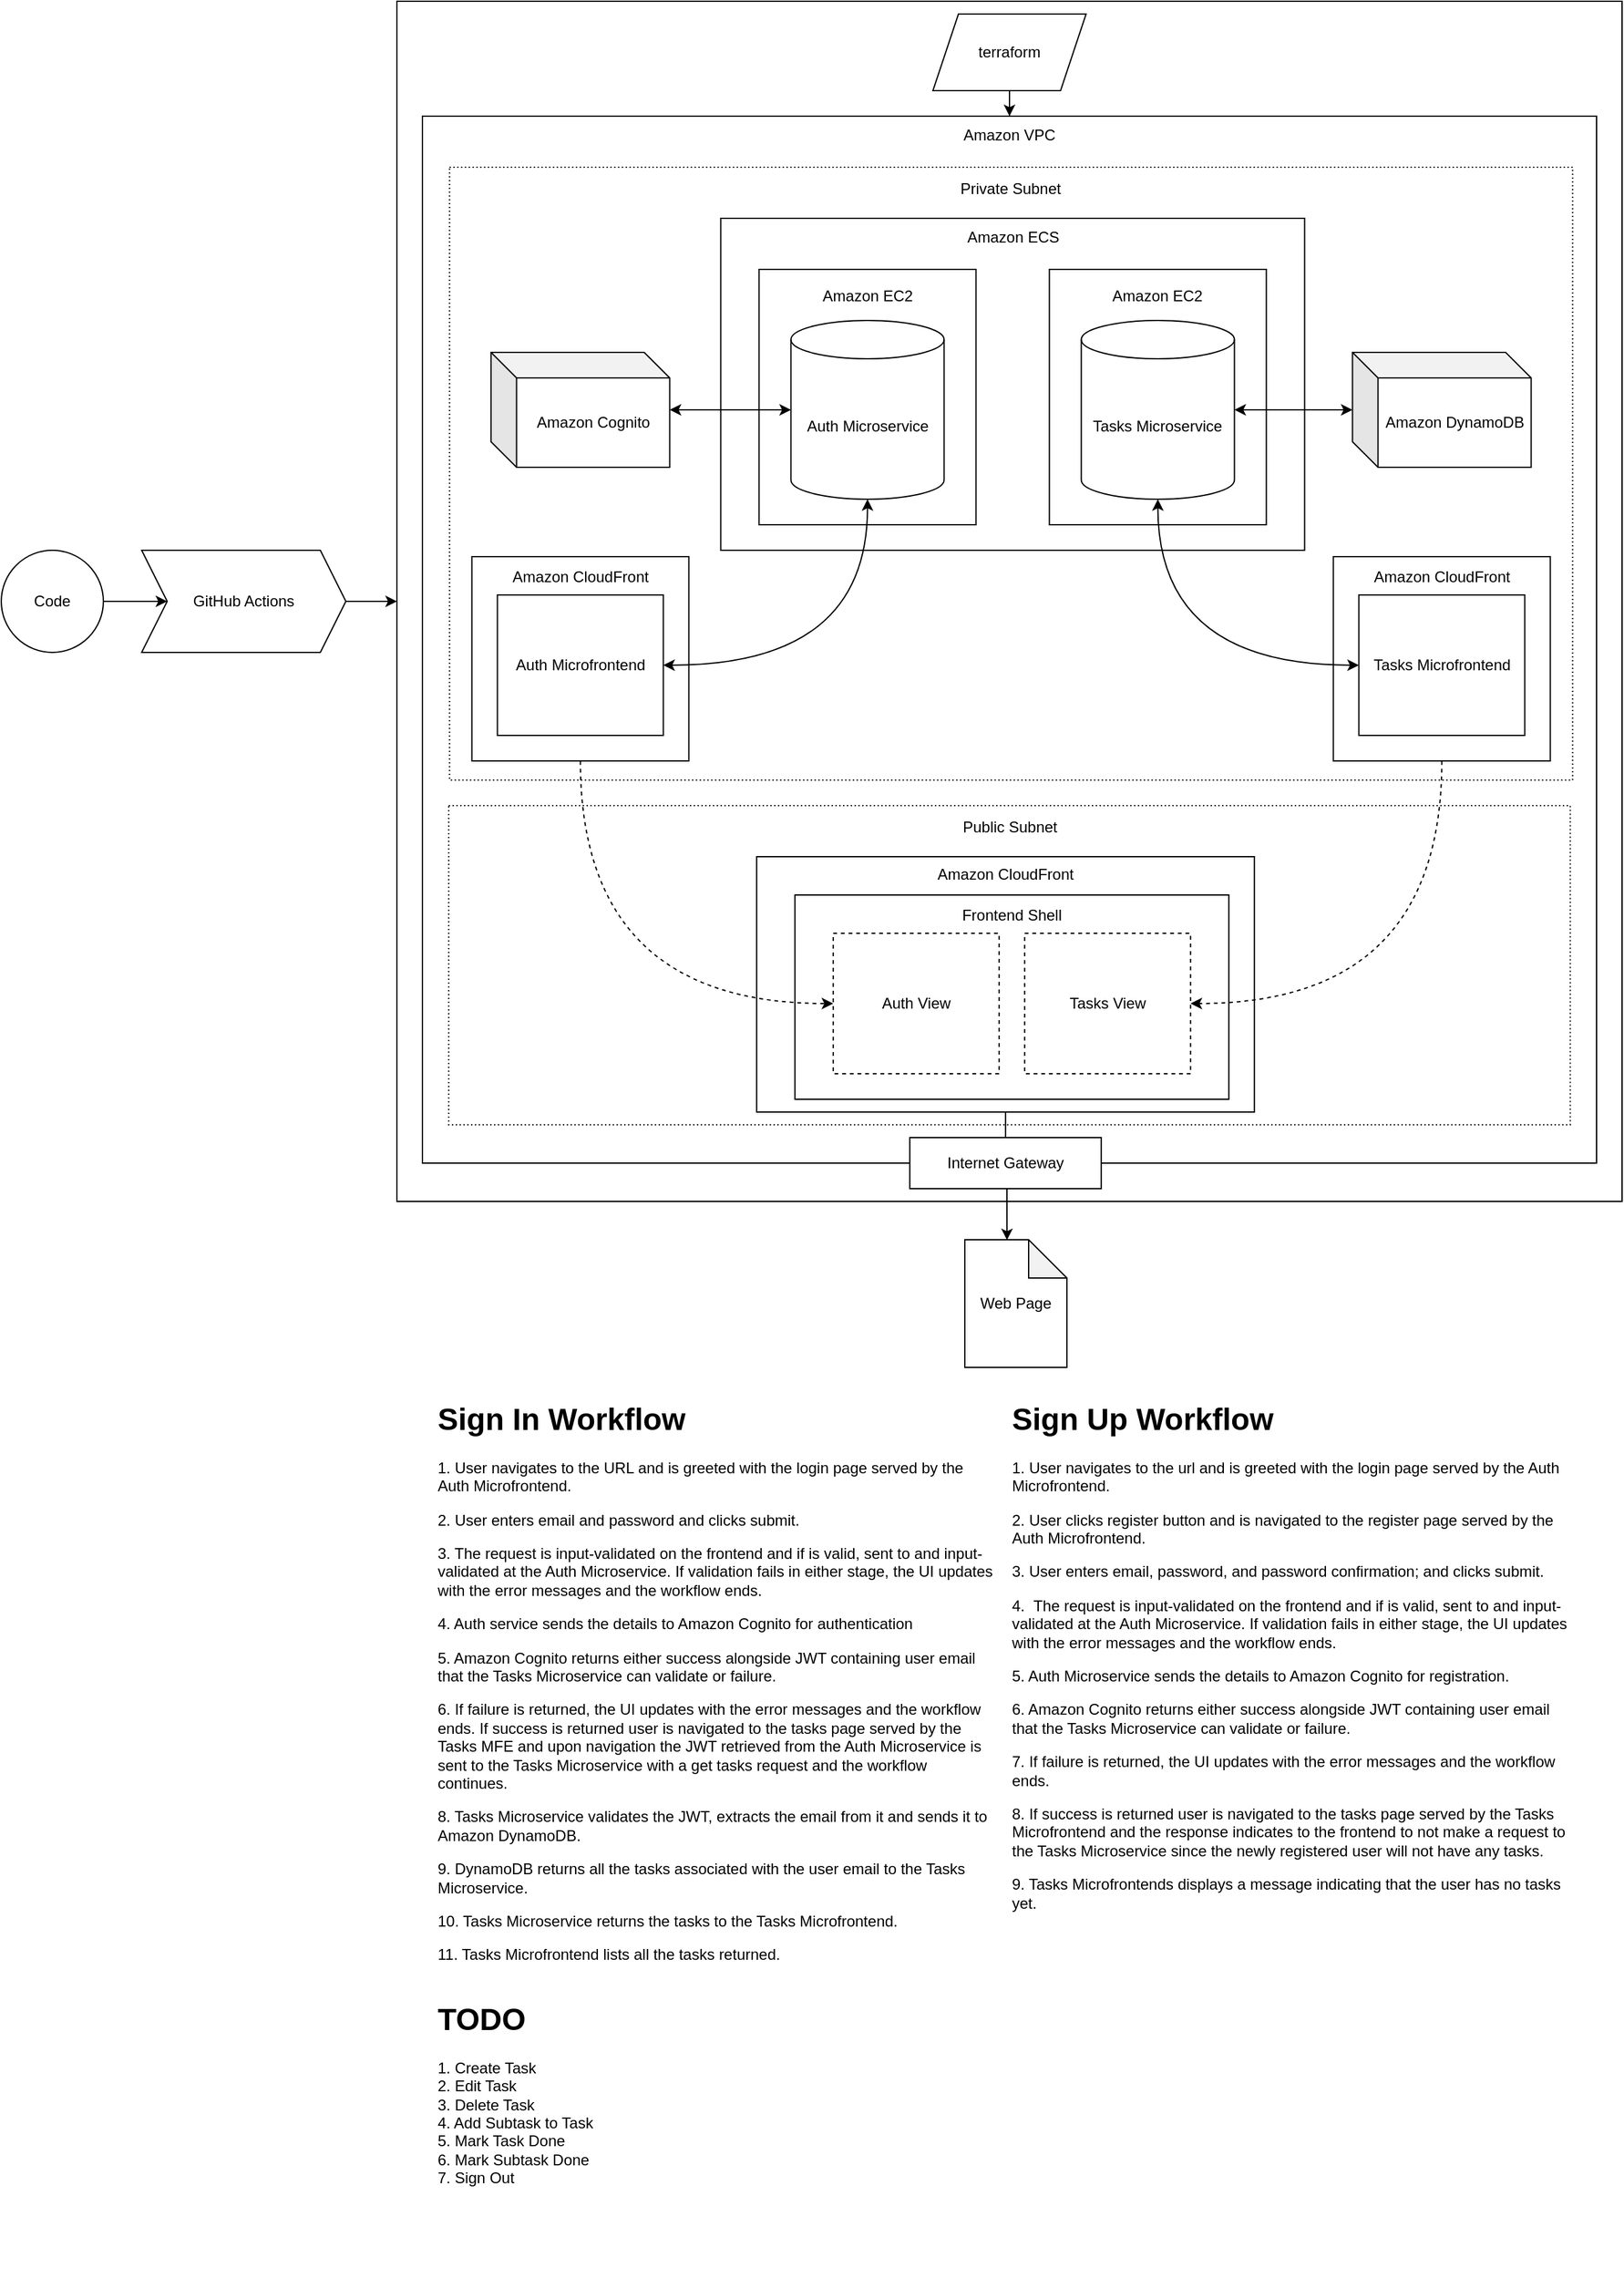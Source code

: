 <mxfile version="27.0.9">
  <diagram name="Page-1" id="5lrgypXl--dZabmraqYd">
    <mxGraphModel dx="3197" dy="3392" grid="1" gridSize="10" guides="1" tooltips="1" connect="1" arrows="1" fold="1" page="1" pageScale="1" pageWidth="827" pageHeight="1169" math="0" shadow="0">
      <root>
        <mxCell id="0" />
        <mxCell id="1" parent="0" />
        <mxCell id="7gpFyNWgWioUJCNz2zBN-17" value="" style="rounded=0;whiteSpace=wrap;html=1;" parent="1" vertex="1">
          <mxGeometry x="-1210" y="-1700" width="960" height="940" as="geometry" />
        </mxCell>
        <mxCell id="7gpFyNWgWioUJCNz2zBN-13" value="&lt;div&gt;Amazon VPC&lt;/div&gt;&lt;div&gt;&lt;br&gt;&lt;/div&gt;&lt;div&gt;&lt;br&gt;&lt;/div&gt;&lt;div&gt;&lt;br&gt;&lt;/div&gt;&lt;div&gt;&lt;br&gt;&lt;/div&gt;&lt;div&gt;&lt;br&gt;&lt;/div&gt;&lt;div&gt;&lt;br&gt;&lt;/div&gt;&lt;div&gt;&lt;br&gt;&lt;/div&gt;&lt;div&gt;&lt;br&gt;&lt;/div&gt;&lt;div&gt;&lt;br&gt;&lt;/div&gt;&lt;div&gt;&lt;br&gt;&lt;/div&gt;&lt;div&gt;&lt;br&gt;&lt;/div&gt;&lt;div&gt;&lt;br&gt;&lt;/div&gt;&lt;div&gt;&lt;br&gt;&lt;/div&gt;&lt;div&gt;&lt;br&gt;&lt;/div&gt;&lt;div&gt;&lt;br&gt;&lt;/div&gt;&lt;div&gt;&lt;br&gt;&lt;/div&gt;&lt;div&gt;&lt;br&gt;&lt;/div&gt;&lt;div&gt;&lt;br&gt;&lt;/div&gt;&lt;div&gt;&lt;br&gt;&lt;/div&gt;&lt;div&gt;&lt;br&gt;&lt;/div&gt;&lt;div&gt;&lt;br&gt;&lt;/div&gt;&lt;div&gt;&lt;br&gt;&lt;/div&gt;&lt;div&gt;&lt;br&gt;&lt;/div&gt;&lt;div&gt;&lt;br&gt;&lt;/div&gt;&lt;div&gt;&lt;br&gt;&lt;/div&gt;&lt;div&gt;&lt;br&gt;&lt;/div&gt;&lt;div&gt;&lt;br&gt;&lt;/div&gt;&lt;div&gt;&lt;br&gt;&lt;/div&gt;&lt;div&gt;&lt;br&gt;&lt;/div&gt;&lt;div&gt;&lt;br&gt;&lt;/div&gt;&lt;div&gt;&lt;br&gt;&lt;/div&gt;&lt;div&gt;&lt;br&gt;&lt;/div&gt;&lt;div&gt;&lt;br&gt;&lt;/div&gt;&lt;div&gt;&lt;br&gt;&lt;/div&gt;&lt;div&gt;&lt;br&gt;&lt;/div&gt;&lt;div&gt;&lt;br&gt;&lt;/div&gt;&lt;div&gt;&lt;br&gt;&lt;/div&gt;&lt;div&gt;&lt;br&gt;&lt;/div&gt;&lt;div&gt;&lt;br&gt;&lt;/div&gt;&lt;div&gt;&lt;br&gt;&lt;/div&gt;&lt;div&gt;&lt;br&gt;&lt;/div&gt;&lt;div&gt;&lt;br&gt;&lt;/div&gt;&lt;div&gt;&lt;br&gt;&lt;/div&gt;&lt;div&gt;&lt;br&gt;&lt;/div&gt;&lt;div&gt;&lt;br&gt;&lt;/div&gt;&lt;div&gt;&lt;br&gt;&lt;/div&gt;&lt;div&gt;&lt;br&gt;&lt;/div&gt;&lt;div&gt;&lt;br&gt;&lt;/div&gt;&lt;div&gt;&lt;br&gt;&lt;/div&gt;&lt;div&gt;&lt;br&gt;&lt;/div&gt;&lt;div&gt;&lt;br&gt;&lt;/div&gt;&lt;div&gt;&lt;br&gt;&lt;/div&gt;&lt;div&gt;&lt;br&gt;&lt;/div&gt;&lt;div&gt;&lt;br&gt;&lt;/div&gt;&lt;div&gt;&lt;br&gt;&lt;/div&gt;" style="rounded=0;whiteSpace=wrap;html=1;" parent="1" vertex="1">
          <mxGeometry x="-1190" y="-1610" width="920" height="820" as="geometry" />
        </mxCell>
        <mxCell id="7RjIYqkzmJ3zHGpzatDi-17" value="&lt;h1 style=&quot;margin-top: 0px;&quot;&gt;Sign In Workflow&lt;/h1&gt;&lt;p&gt;1. User navigates to the URL and is greeted with the login page served by the Auth Microfrontend.&lt;/p&gt;&lt;p&gt;2. User enters email and password and clicks submit.&lt;/p&gt;&lt;p&gt;3. The request is input-validated on the frontend and if is valid, sent to and input-validated at the Auth Microservice. If validation fails in either stage, the UI updates with the error messages and the workflow ends.&lt;/p&gt;&lt;p&gt;4. Auth service sends the details to Amazon Cognito for authentication&lt;/p&gt;&lt;p&gt;5. Amazon Cognito returns either success alongside JWT containing user email that the Tasks Microservice can validate or failure.&lt;/p&gt;&lt;p&gt;6. If failure is returned, the UI updates with the error messages and the workflow ends.&lt;span style=&quot;background-color: transparent; color: light-dark(rgb(0, 0, 0), rgb(255, 255, 255));&quot;&gt;&amp;nbsp;&lt;/span&gt;&lt;span style=&quot;background-color: transparent; color: light-dark(rgb(0, 0, 0), rgb(255, 255, 255));&quot;&gt;If success is returned user is navigated to the tasks page served by the Tasks MFE and upon navigation the JWT retrieved from the Auth Microservice is sent to the Tasks Microservice with a get tasks request and the workflow continues.&lt;/span&gt;&lt;/p&gt;&lt;p&gt;8. Tasks Microservice validates the JWT, extracts the email from it and sends it to Amazon DynamoDB.&lt;/p&gt;&lt;p&gt;9. DynamoDB returns all the tasks associated with the user email to the Tasks Microservice.&lt;/p&gt;&lt;p&gt;10. Tasks Microservice returns the tasks to the Tasks Microfrontend.&lt;/p&gt;&lt;p&gt;11. Tasks Microfrontend lists all the tasks returned.&lt;/p&gt;&lt;p&gt;&lt;br&gt;&lt;/p&gt;&lt;p&gt;&lt;br&gt;&lt;/p&gt;&lt;p&gt;&lt;br&gt;&lt;/p&gt;" style="text;html=1;whiteSpace=wrap;overflow=hidden;rounded=0;" parent="1" vertex="1">
          <mxGeometry x="-1180" y="-610" width="440" height="470" as="geometry" />
        </mxCell>
        <mxCell id="7RjIYqkzmJ3zHGpzatDi-18" value="&lt;h1 style=&quot;margin-top: 0px;&quot;&gt;Sign Up Workflow&lt;/h1&gt;&lt;p&gt;1. User navigates to the url and is greeted with the login page served by the Auth Microfrontend.&lt;/p&gt;&lt;p&gt;2. User clicks register button and is navigated to the register page served by the Auth Microfrontend.&lt;/p&gt;&lt;p&gt;3. User enters email, password, and password confirmation; and clicks submit.&lt;/p&gt;&lt;p&gt;4.&amp;nbsp;&lt;span style=&quot;background-color: transparent; color: light-dark(rgb(0, 0, 0), rgb(255, 255, 255));&quot;&gt;&amp;nbsp;&lt;/span&gt;&lt;span style=&quot;background-color: transparent; color: light-dark(rgb(0, 0, 0), rgb(255, 255, 255));&quot;&gt;The request is input-validated on the frontend and if is valid, sent to and input-validated at the Auth Microservice. If validation fails in either stage, the UI updates with the error messages and the workflow ends.&lt;/span&gt;&lt;/p&gt;&lt;p&gt;5. Auth Microservice sends the details to Amazon Cognito for registration.&lt;/p&gt;&lt;p&gt;6. Amazon Cognito returns either success alongside JWT containing user email that the Tasks Microservice can validate or failure.&lt;/p&gt;&lt;p&gt;7. If failure is returned, the UI updates with the error messages and the workflow ends.&lt;/p&gt;&lt;p&gt;8. If success is returned user is navigated to the tasks page served by the Tasks Microfrontend and the response indicates to the frontend to not make a request to the Tasks Microservice since the newly registered user will not have any tasks.&lt;/p&gt;&lt;p&gt;9. Tasks Microfrontends displays a message indicating that the user has no tasks yet.&lt;/p&gt;&lt;p&gt;&lt;br&gt;&lt;/p&gt;&lt;p&gt;&lt;br&gt;&lt;/p&gt;&lt;p&gt;&lt;br&gt;&lt;/p&gt;" style="text;html=1;whiteSpace=wrap;overflow=hidden;rounded=0;" parent="1" vertex="1">
          <mxGeometry x="-730" y="-610" width="440" height="490" as="geometry" />
        </mxCell>
        <mxCell id="7RjIYqkzmJ3zHGpzatDi-19" value="&lt;h1 style=&quot;margin-top: 0px;&quot;&gt;TODO&lt;/h1&gt;&lt;div&gt;1. Create Task&lt;/div&gt;&lt;div&gt;2. Edit Task&lt;/div&gt;&lt;div&gt;3. Delete Task&lt;/div&gt;&lt;div&gt;4. Add Subtask to Task&lt;/div&gt;&lt;div&gt;5. Mark Task Done&lt;/div&gt;&lt;div&gt;6. Mark Subtask Done&lt;/div&gt;&lt;div&gt;7. Sign Out&lt;/div&gt;" style="text;html=1;whiteSpace=wrap;overflow=hidden;rounded=0;" parent="1" vertex="1">
          <mxGeometry x="-1180" y="-140" width="170" height="220" as="geometry" />
        </mxCell>
        <mxCell id="8fCQB1sPR4Tvq7TzuILt-18" style="edgeStyle=orthogonalEdgeStyle;rounded=0;orthogonalLoop=1;jettySize=auto;html=1;entryX=0;entryY=0.5;entryDx=0;entryDy=0;" edge="1" parent="1" source="7gpFyNWgWioUJCNz2zBN-4" target="7gpFyNWgWioUJCNz2zBN-17">
          <mxGeometry relative="1" as="geometry" />
        </mxCell>
        <mxCell id="7gpFyNWgWioUJCNz2zBN-4" value="GitHub Actions" style="shape=step;perimeter=stepPerimeter;whiteSpace=wrap;html=1;fixedSize=1;" parent="1" vertex="1">
          <mxGeometry x="-1410" y="-1270" width="160" height="80" as="geometry" />
        </mxCell>
        <mxCell id="8fCQB1sPR4Tvq7TzuILt-5" value="Private Subnet&lt;div&gt;&lt;br&gt;&lt;/div&gt;&lt;div&gt;&lt;br&gt;&lt;/div&gt;&lt;div&gt;&lt;br&gt;&lt;/div&gt;&lt;div&gt;&lt;br&gt;&lt;/div&gt;&lt;div&gt;&lt;br&gt;&lt;/div&gt;&lt;div&gt;&lt;br&gt;&lt;/div&gt;&lt;div&gt;&lt;br&gt;&lt;/div&gt;&lt;div&gt;&lt;br&gt;&lt;/div&gt;&lt;div&gt;&lt;br&gt;&lt;/div&gt;&lt;div&gt;&lt;br&gt;&lt;/div&gt;&lt;div&gt;&lt;br&gt;&lt;/div&gt;&lt;div&gt;&lt;br&gt;&lt;/div&gt;&lt;div&gt;&lt;br&gt;&lt;/div&gt;&lt;div&gt;&lt;br&gt;&lt;/div&gt;&lt;div&gt;&lt;br&gt;&lt;/div&gt;&lt;div&gt;&lt;br&gt;&lt;/div&gt;&lt;div&gt;&lt;br&gt;&lt;/div&gt;&lt;div&gt;&lt;br&gt;&lt;/div&gt;&lt;div&gt;&lt;br&gt;&lt;/div&gt;&lt;div&gt;&lt;br&gt;&lt;/div&gt;&lt;div&gt;&lt;br&gt;&lt;/div&gt;&lt;div&gt;&lt;br&gt;&lt;/div&gt;&lt;div&gt;&lt;br&gt;&lt;/div&gt;&lt;div&gt;&lt;br&gt;&lt;/div&gt;&lt;div&gt;&lt;br&gt;&lt;/div&gt;&lt;div&gt;&lt;br&gt;&lt;/div&gt;&lt;div&gt;&lt;br&gt;&lt;/div&gt;&lt;div&gt;&lt;br&gt;&lt;/div&gt;&lt;div&gt;&lt;br&gt;&lt;/div&gt;&lt;div&gt;&lt;br&gt;&lt;/div&gt;&lt;div&gt;&lt;br&gt;&lt;/div&gt;" style="rounded=0;whiteSpace=wrap;html=1;dashed=1;dashPattern=1 2;" vertex="1" parent="1">
          <mxGeometry x="-1168.75" y="-1570" width="880" height="480" as="geometry" />
        </mxCell>
        <mxCell id="7gpFyNWgWioUJCNz2zBN-8" style="edgeStyle=orthogonalEdgeStyle;rounded=0;orthogonalLoop=1;jettySize=auto;html=1;entryX=0;entryY=0.5;entryDx=0;entryDy=0;" parent="1" source="7gpFyNWgWioUJCNz2zBN-7" target="7gpFyNWgWioUJCNz2zBN-4" edge="1">
          <mxGeometry relative="1" as="geometry" />
        </mxCell>
        <mxCell id="7gpFyNWgWioUJCNz2zBN-7" value="Code" style="ellipse;whiteSpace=wrap;html=1;aspect=fixed;" parent="1" vertex="1">
          <mxGeometry x="-1520" y="-1270" width="80" height="80" as="geometry" />
        </mxCell>
        <mxCell id="7gpFyNWgWioUJCNz2zBN-16" style="edgeStyle=orthogonalEdgeStyle;rounded=0;orthogonalLoop=1;jettySize=auto;html=1;entryX=0.5;entryY=0;entryDx=0;entryDy=0;" parent="1" source="7gpFyNWgWioUJCNz2zBN-15" target="7gpFyNWgWioUJCNz2zBN-13" edge="1">
          <mxGeometry relative="1" as="geometry" />
        </mxCell>
        <mxCell id="7gpFyNWgWioUJCNz2zBN-15" value="terraform" style="shape=parallelogram;perimeter=parallelogramPerimeter;whiteSpace=wrap;html=1;fixedSize=1;" parent="1" vertex="1">
          <mxGeometry x="-790" y="-1690" width="120" height="60" as="geometry" />
        </mxCell>
        <mxCell id="7gpFyNWgWioUJCNz2zBN-20" value="Web Page" style="shape=note;whiteSpace=wrap;html=1;backgroundOutline=1;darkOpacity=0.05;" parent="1" vertex="1">
          <mxGeometry x="-765" y="-730" width="80" height="100" as="geometry" />
        </mxCell>
        <mxCell id="K_u1Kb7oKMPgJKE00YBO-1" value="Amazon CloudFront&lt;div&gt;&lt;br&gt;&lt;/div&gt;&lt;div&gt;&lt;br&gt;&lt;/div&gt;&lt;div&gt;&lt;br&gt;&lt;/div&gt;&lt;div&gt;&lt;br&gt;&lt;/div&gt;&lt;div&gt;&lt;br&gt;&lt;/div&gt;&lt;div&gt;&lt;br&gt;&lt;/div&gt;&lt;div&gt;&lt;br&gt;&lt;/div&gt;&lt;div&gt;&lt;br&gt;&lt;/div&gt;&lt;div&gt;&lt;br&gt;&lt;/div&gt;" style="rounded=0;whiteSpace=wrap;html=1;" parent="1" vertex="1">
          <mxGeometry x="-476.25" y="-1265" width="170" height="160" as="geometry" />
        </mxCell>
        <mxCell id="fL-8VVCd73iSeGYNEX2D-2" value="Amazon CloudFront&lt;div&gt;&lt;br&gt;&lt;/div&gt;&lt;div&gt;&lt;br&gt;&lt;/div&gt;&lt;div&gt;&lt;br&gt;&lt;/div&gt;&lt;div&gt;&lt;br&gt;&lt;/div&gt;&lt;div&gt;&lt;br&gt;&lt;/div&gt;&lt;div&gt;&lt;br&gt;&lt;/div&gt;&lt;div&gt;&lt;br&gt;&lt;/div&gt;&lt;div&gt;&lt;br&gt;&lt;/div&gt;&lt;div&gt;&lt;br&gt;&lt;/div&gt;" style="rounded=0;whiteSpace=wrap;html=1;" parent="1" vertex="1">
          <mxGeometry x="-1151.25" y="-1265" width="170" height="160" as="geometry" />
        </mxCell>
        <mxCell id="TE3JeXh7_A4Z1Bji4Hqj-10" value="Amazon ECS&lt;div&gt;&lt;div&gt;&lt;br&gt;&lt;/div&gt;&lt;div&gt;&lt;br&gt;&lt;/div&gt;&lt;div&gt;&lt;br&gt;&lt;/div&gt;&lt;div&gt;&lt;br&gt;&lt;/div&gt;&lt;div&gt;&lt;br&gt;&lt;/div&gt;&lt;div&gt;&lt;br&gt;&lt;/div&gt;&lt;div&gt;&lt;br&gt;&lt;/div&gt;&lt;div&gt;&lt;br&gt;&lt;/div&gt;&lt;div&gt;&lt;br&gt;&lt;/div&gt;&lt;div&gt;&lt;br&gt;&lt;/div&gt;&lt;div&gt;&lt;br&gt;&lt;/div&gt;&lt;div&gt;&lt;br&gt;&lt;/div&gt;&lt;div&gt;&lt;br&gt;&lt;/div&gt;&lt;div&gt;&lt;br&gt;&lt;/div&gt;&lt;div&gt;&lt;br&gt;&lt;/div&gt;&lt;/div&gt;&lt;div&gt;&lt;br&gt;&lt;/div&gt;" style="rounded=0;whiteSpace=wrap;html=1;" parent="1" vertex="1">
          <mxGeometry x="-956.25" y="-1530" width="457.5" height="260" as="geometry" />
        </mxCell>
        <mxCell id="TE3JeXh7_A4Z1Bji4Hqj-9" value="Amazon EC2&lt;div&gt;&lt;br&gt;&lt;/div&gt;&lt;div&gt;&lt;br&gt;&lt;/div&gt;&lt;div&gt;&lt;br&gt;&lt;/div&gt;&lt;div&gt;&lt;br&gt;&lt;/div&gt;&lt;div&gt;&lt;br&gt;&lt;/div&gt;&lt;div&gt;&lt;br&gt;&lt;/div&gt;&lt;div&gt;&lt;br&gt;&lt;/div&gt;&lt;div&gt;&lt;br&gt;&lt;/div&gt;&lt;div&gt;&lt;br&gt;&lt;/div&gt;&lt;div&gt;&lt;br&gt;&lt;/div&gt;&lt;div&gt;&lt;br&gt;&lt;/div&gt;" style="rounded=0;whiteSpace=wrap;html=1;" parent="1" vertex="1">
          <mxGeometry x="-698.75" y="-1490" width="170" height="200" as="geometry" />
        </mxCell>
        <mxCell id="TE3JeXh7_A4Z1Bji4Hqj-1" value="Amazon EC2&lt;div&gt;&lt;br&gt;&lt;/div&gt;&lt;div&gt;&lt;br&gt;&lt;/div&gt;&lt;div&gt;&lt;br&gt;&lt;/div&gt;&lt;div&gt;&lt;br&gt;&lt;/div&gt;&lt;div&gt;&lt;br&gt;&lt;/div&gt;&lt;div&gt;&lt;br&gt;&lt;/div&gt;&lt;div&gt;&lt;br&gt;&lt;/div&gt;&lt;div&gt;&lt;br&gt;&lt;/div&gt;&lt;div&gt;&lt;br&gt;&lt;/div&gt;&lt;div&gt;&lt;br&gt;&lt;/div&gt;&lt;div&gt;&lt;br&gt;&lt;/div&gt;" style="rounded=0;whiteSpace=wrap;html=1;" parent="1" vertex="1">
          <mxGeometry x="-926.25" y="-1490" width="170" height="200" as="geometry" />
        </mxCell>
        <mxCell id="7RjIYqkzmJ3zHGpzatDi-1" value="Auth Microservice" style="shape=cylinder3;whiteSpace=wrap;html=1;boundedLbl=1;backgroundOutline=1;size=15;" parent="1" vertex="1">
          <mxGeometry x="-901.25" y="-1450" width="120" height="140" as="geometry" />
        </mxCell>
        <mxCell id="8fCQB1sPR4Tvq7TzuILt-11" style="edgeStyle=orthogonalEdgeStyle;rounded=0;orthogonalLoop=1;jettySize=auto;html=1;entryX=0;entryY=0.5;entryDx=0;entryDy=0;exitX=0.5;exitY=1;exitDx=0;exitDy=0;exitPerimeter=0;startArrow=classic;startFill=1;curved=1;" edge="1" parent="1" source="7RjIYqkzmJ3zHGpzatDi-4" target="fL-8VVCd73iSeGYNEX2D-3">
          <mxGeometry relative="1" as="geometry" />
        </mxCell>
        <mxCell id="8fCQB1sPR4Tvq7TzuILt-13" style="edgeStyle=orthogonalEdgeStyle;rounded=0;orthogonalLoop=1;jettySize=auto;html=1;startArrow=classic;startFill=1;" edge="1" parent="1" source="7RjIYqkzmJ3zHGpzatDi-4" target="7RjIYqkzmJ3zHGpzatDi-14">
          <mxGeometry relative="1" as="geometry" />
        </mxCell>
        <mxCell id="7RjIYqkzmJ3zHGpzatDi-4" value="Tasks Microservice" style="shape=cylinder3;whiteSpace=wrap;html=1;boundedLbl=1;backgroundOutline=1;size=15;" parent="1" vertex="1">
          <mxGeometry x="-673.75" y="-1450" width="120" height="140" as="geometry" />
        </mxCell>
        <mxCell id="7RjIYqkzmJ3zHGpzatDi-12" value="Amazon Cognito" style="shape=cube;whiteSpace=wrap;html=1;boundedLbl=1;backgroundOutline=1;darkOpacity=0.05;darkOpacity2=0.1;" parent="1" vertex="1">
          <mxGeometry x="-1136.25" y="-1425" width="140" height="90" as="geometry" />
        </mxCell>
        <mxCell id="7RjIYqkzmJ3zHGpzatDi-14" value="Amazon DynamoDB" style="shape=cube;whiteSpace=wrap;html=1;boundedLbl=1;backgroundOutline=1;darkOpacity=0.05;darkOpacity2=0.1;" parent="1" vertex="1">
          <mxGeometry x="-461.25" y="-1425" width="140" height="90" as="geometry" />
        </mxCell>
        <mxCell id="fL-8VVCd73iSeGYNEX2D-1" value="Auth Microfrontend" style="rounded=0;whiteSpace=wrap;html=1;" parent="1" vertex="1">
          <mxGeometry x="-1131.25" y="-1235" width="130" height="110" as="geometry" />
        </mxCell>
        <mxCell id="fL-8VVCd73iSeGYNEX2D-3" value="Tasks Microfrontend" style="rounded=0;whiteSpace=wrap;html=1;" parent="1" vertex="1">
          <mxGeometry x="-456.25" y="-1235" width="130" height="110" as="geometry" />
        </mxCell>
        <mxCell id="8fCQB1sPR4Tvq7TzuILt-7" value="Public Subnet&lt;div&gt;&lt;br&gt;&lt;/div&gt;&lt;div&gt;&lt;br&gt;&lt;/div&gt;&lt;div&gt;&lt;br&gt;&lt;/div&gt;&lt;div&gt;&lt;br&gt;&lt;/div&gt;&lt;div&gt;&lt;br&gt;&lt;/div&gt;&lt;div&gt;&lt;br&gt;&lt;/div&gt;&lt;div&gt;&lt;br&gt;&lt;/div&gt;&lt;div&gt;&lt;br&gt;&lt;/div&gt;&lt;div&gt;&lt;br&gt;&lt;/div&gt;&lt;div&gt;&lt;br&gt;&lt;/div&gt;&lt;div&gt;&lt;br&gt;&lt;/div&gt;&lt;div&gt;&lt;br&gt;&lt;/div&gt;&lt;div&gt;&lt;br&gt;&lt;/div&gt;&lt;div&gt;&lt;br&gt;&lt;/div&gt;&lt;div&gt;&lt;br&gt;&lt;/div&gt;" style="rounded=0;whiteSpace=wrap;html=1;dashed=1;dashPattern=1 2;" vertex="1" parent="1">
          <mxGeometry x="-1169.38" y="-1070" width="878.75" height="250" as="geometry" />
        </mxCell>
        <mxCell id="TE3JeXh7_A4Z1Bji4Hqj-2" value="Amazon CloudFront&lt;div&gt;&lt;br&gt;&lt;/div&gt;&lt;div&gt;&lt;br&gt;&lt;/div&gt;&lt;div&gt;&lt;br&gt;&lt;/div&gt;&lt;div&gt;&lt;br&gt;&lt;/div&gt;&lt;div&gt;&lt;br&gt;&lt;/div&gt;&lt;div&gt;&lt;br&gt;&lt;/div&gt;&lt;div&gt;&lt;br&gt;&lt;/div&gt;&lt;div&gt;&lt;br&gt;&lt;/div&gt;&lt;div&gt;&lt;br&gt;&lt;/div&gt;&lt;div&gt;&lt;br&gt;&lt;/div&gt;&lt;div&gt;&lt;br&gt;&lt;/div&gt;&lt;div&gt;&lt;br&gt;&lt;/div&gt;" style="rounded=0;whiteSpace=wrap;html=1;" parent="1" vertex="1">
          <mxGeometry x="-928.13" y="-1030" width="390" height="200" as="geometry" />
        </mxCell>
        <mxCell id="7RjIYqkzmJ3zHGpzatDi-5" value="Frontend Shell&lt;div&gt;&lt;br&gt;&lt;/div&gt;&lt;div&gt;&lt;br&gt;&lt;/div&gt;&lt;div&gt;&lt;br&gt;&lt;/div&gt;&lt;div&gt;&lt;br&gt;&lt;/div&gt;&lt;div&gt;&lt;br&gt;&lt;/div&gt;&lt;div&gt;&lt;br&gt;&lt;/div&gt;&lt;div&gt;&lt;br&gt;&lt;/div&gt;&lt;div&gt;&lt;br&gt;&lt;/div&gt;&lt;div&gt;&lt;br&gt;&lt;/div&gt;" style="rounded=0;whiteSpace=wrap;html=1;" parent="1" vertex="1">
          <mxGeometry x="-898.13" y="-1000" width="340" height="160" as="geometry" />
        </mxCell>
        <mxCell id="7RjIYqkzmJ3zHGpzatDi-6" value="Auth View" style="rounded=0;whiteSpace=wrap;html=1;dashed=1;" parent="1" vertex="1">
          <mxGeometry x="-868.13" y="-970" width="130" height="110" as="geometry" />
        </mxCell>
        <mxCell id="7RjIYqkzmJ3zHGpzatDi-8" value="Tasks View" style="rounded=0;whiteSpace=wrap;html=1;dashed=1;" parent="1" vertex="1">
          <mxGeometry x="-718.13" y="-970" width="130" height="110" as="geometry" />
        </mxCell>
        <mxCell id="8fCQB1sPR4Tvq7TzuILt-8" style="edgeStyle=orthogonalEdgeStyle;rounded=0;orthogonalLoop=1;jettySize=auto;html=1;entryX=0;entryY=0.5;entryDx=0;entryDy=0;exitX=0.5;exitY=1;exitDx=0;exitDy=0;curved=1;dashed=1;" edge="1" parent="1" source="fL-8VVCd73iSeGYNEX2D-2" target="7RjIYqkzmJ3zHGpzatDi-6">
          <mxGeometry relative="1" as="geometry" />
        </mxCell>
        <mxCell id="8fCQB1sPR4Tvq7TzuILt-9" style="edgeStyle=orthogonalEdgeStyle;rounded=0;orthogonalLoop=1;jettySize=auto;html=1;entryX=1;entryY=0.5;entryDx=0;entryDy=0;exitX=0.5;exitY=1;exitDx=0;exitDy=0;curved=1;dashed=1;" edge="1" parent="1" source="K_u1Kb7oKMPgJKE00YBO-1" target="7RjIYqkzmJ3zHGpzatDi-8">
          <mxGeometry relative="1" as="geometry" />
        </mxCell>
        <mxCell id="8fCQB1sPR4Tvq7TzuILt-12" style="edgeStyle=orthogonalEdgeStyle;rounded=0;orthogonalLoop=1;jettySize=auto;html=1;entryX=0.5;entryY=1;entryDx=0;entryDy=0;entryPerimeter=0;startArrow=classic;startFill=1;curved=1;" edge="1" parent="1" source="fL-8VVCd73iSeGYNEX2D-1" target="7RjIYqkzmJ3zHGpzatDi-1">
          <mxGeometry relative="1" as="geometry" />
        </mxCell>
        <mxCell id="8fCQB1sPR4Tvq7TzuILt-14" style="edgeStyle=orthogonalEdgeStyle;rounded=0;orthogonalLoop=1;jettySize=auto;html=1;entryX=0;entryY=0.5;entryDx=0;entryDy=0;entryPerimeter=0;startArrow=classic;startFill=1;" edge="1" parent="1" source="7RjIYqkzmJ3zHGpzatDi-12" target="7RjIYqkzmJ3zHGpzatDi-1">
          <mxGeometry relative="1" as="geometry" />
        </mxCell>
        <mxCell id="8fCQB1sPR4Tvq7TzuILt-15" style="edgeStyle=orthogonalEdgeStyle;rounded=0;orthogonalLoop=1;jettySize=auto;html=1;entryX=0.413;entryY=0.003;entryDx=0;entryDy=0;entryPerimeter=0;" edge="1" parent="1" source="TE3JeXh7_A4Z1Bji4Hqj-2" target="7gpFyNWgWioUJCNz2zBN-20">
          <mxGeometry relative="1" as="geometry" />
        </mxCell>
        <mxCell id="8fCQB1sPR4Tvq7TzuILt-3" value="Internet Gateway" style="rounded=0;whiteSpace=wrap;html=1;" vertex="1" parent="1">
          <mxGeometry x="-808.13" y="-810" width="150" height="40" as="geometry" />
        </mxCell>
      </root>
    </mxGraphModel>
  </diagram>
</mxfile>
